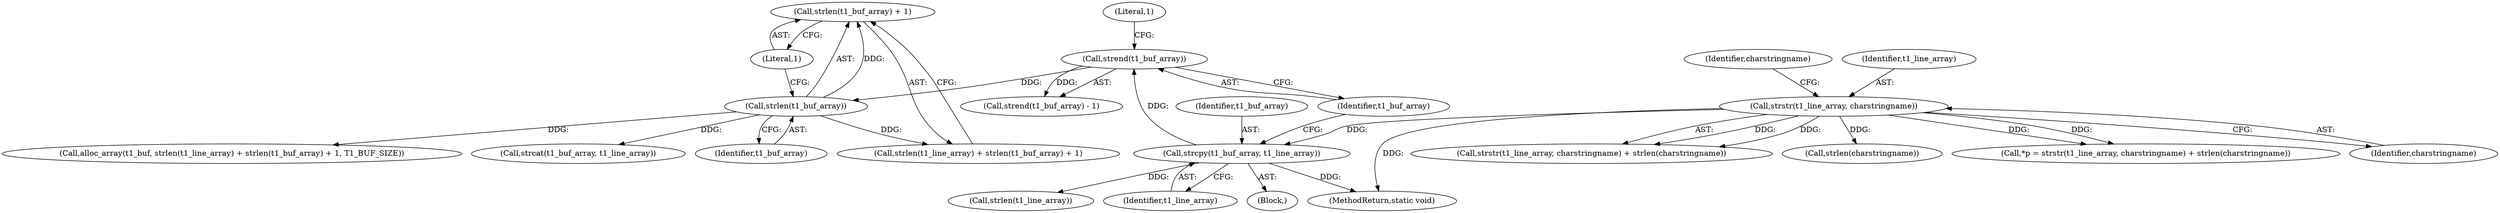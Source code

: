 digraph "0_texlive-source_6ed0077520e2b0da1fd060c7f88db7b2e6068e4c@API" {
"1000141" [label="(Call,strlen(t1_buf_array) + 1)"];
"1000142" [label="(Call,strlen(t1_buf_array))"];
"1000131" [label="(Call,strend(t1_buf_array))"];
"1000125" [label="(Call,strcpy(t1_buf_array, t1_line_array))"];
"1000110" [label="(Call,strstr(t1_line_array, charstringname))"];
"1000139" [label="(Call,strlen(t1_line_array))"];
"1000126" [label="(Identifier,t1_buf_array)"];
"1000130" [label="(Call,strend(t1_buf_array) - 1)"];
"1000143" [label="(Identifier,t1_buf_array)"];
"1000111" [label="(Identifier,t1_line_array)"];
"1000141" [label="(Call,strlen(t1_buf_array) + 1)"];
"1000109" [label="(Call,strstr(t1_line_array, charstringname) + strlen(charstringname))"];
"1000110" [label="(Call,strstr(t1_line_array, charstringname))"];
"1000113" [label="(Call,strlen(charstringname))"];
"1000142" [label="(Call,strlen(t1_buf_array))"];
"1000136" [label="(Call,alloc_array(t1_buf, strlen(t1_line_array) + strlen(t1_buf_array) + 1, T1_BUF_SIZE))"];
"1000138" [label="(Call,strlen(t1_line_array) + strlen(t1_buf_array) + 1)"];
"1000146" [label="(Call,strcat(t1_buf_array, t1_line_array))"];
"1000124" [label="(Block,)"];
"1000133" [label="(Literal,1)"];
"1000131" [label="(Call,strend(t1_buf_array))"];
"1000107" [label="(Call,*p = strstr(t1_line_array, charstringname) + strlen(charstringname))"];
"1000125" [label="(Call,strcpy(t1_buf_array, t1_line_array))"];
"1000127" [label="(Identifier,t1_line_array)"];
"1000112" [label="(Identifier,charstringname)"];
"1000163" [label="(MethodReturn,static void)"];
"1000132" [label="(Identifier,t1_buf_array)"];
"1000114" [label="(Identifier,charstringname)"];
"1000144" [label="(Literal,1)"];
"1000141" -> "1000138"  [label="AST: "];
"1000141" -> "1000144"  [label="CFG: "];
"1000142" -> "1000141"  [label="AST: "];
"1000144" -> "1000141"  [label="AST: "];
"1000138" -> "1000141"  [label="CFG: "];
"1000142" -> "1000141"  [label="DDG: "];
"1000142" -> "1000143"  [label="CFG: "];
"1000143" -> "1000142"  [label="AST: "];
"1000144" -> "1000142"  [label="CFG: "];
"1000142" -> "1000136"  [label="DDG: "];
"1000142" -> "1000138"  [label="DDG: "];
"1000131" -> "1000142"  [label="DDG: "];
"1000142" -> "1000146"  [label="DDG: "];
"1000131" -> "1000130"  [label="AST: "];
"1000131" -> "1000132"  [label="CFG: "];
"1000132" -> "1000131"  [label="AST: "];
"1000133" -> "1000131"  [label="CFG: "];
"1000131" -> "1000130"  [label="DDG: "];
"1000125" -> "1000131"  [label="DDG: "];
"1000125" -> "1000124"  [label="AST: "];
"1000125" -> "1000127"  [label="CFG: "];
"1000126" -> "1000125"  [label="AST: "];
"1000127" -> "1000125"  [label="AST: "];
"1000132" -> "1000125"  [label="CFG: "];
"1000125" -> "1000163"  [label="DDG: "];
"1000110" -> "1000125"  [label="DDG: "];
"1000125" -> "1000139"  [label="DDG: "];
"1000110" -> "1000109"  [label="AST: "];
"1000110" -> "1000112"  [label="CFG: "];
"1000111" -> "1000110"  [label="AST: "];
"1000112" -> "1000110"  [label="AST: "];
"1000114" -> "1000110"  [label="CFG: "];
"1000110" -> "1000163"  [label="DDG: "];
"1000110" -> "1000107"  [label="DDG: "];
"1000110" -> "1000107"  [label="DDG: "];
"1000110" -> "1000109"  [label="DDG: "];
"1000110" -> "1000109"  [label="DDG: "];
"1000110" -> "1000113"  [label="DDG: "];
}
